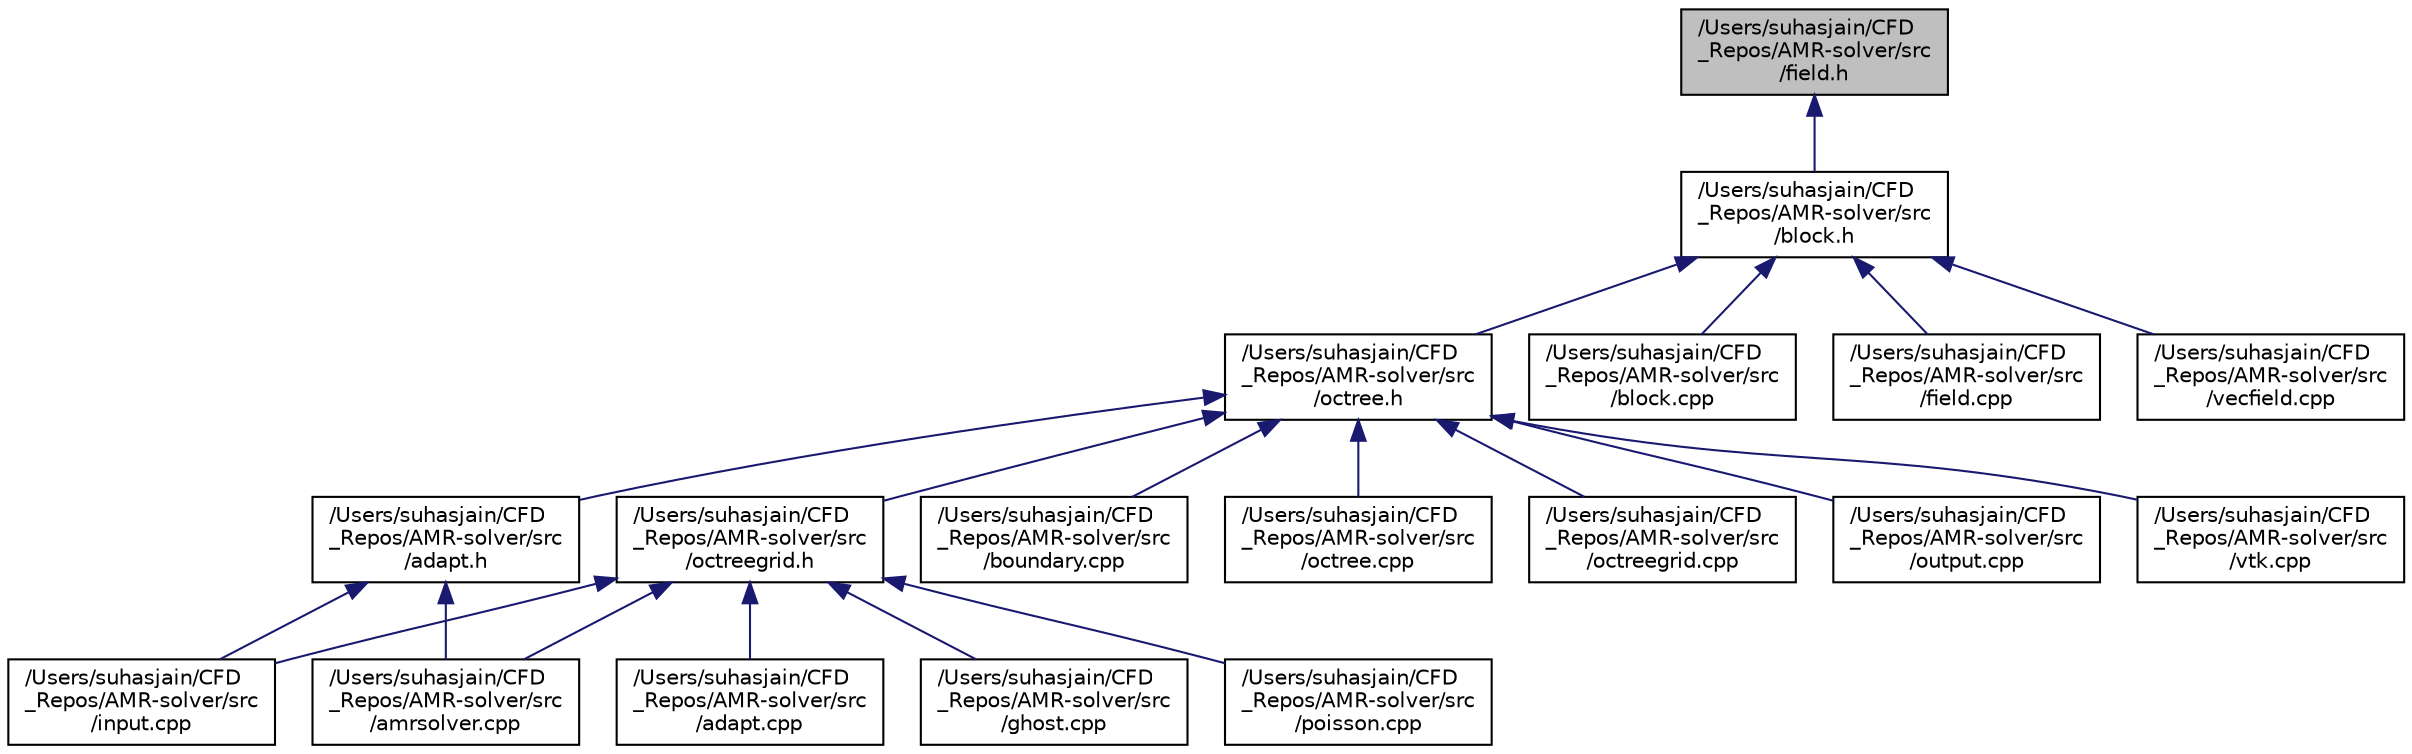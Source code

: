 digraph "/Users/suhasjain/CFD_Repos/AMR-solver/src/field.h"
{
 // INTERACTIVE_SVG=YES
  edge [fontname="Helvetica",fontsize="10",labelfontname="Helvetica",labelfontsize="10"];
  node [fontname="Helvetica",fontsize="10",shape=record];
  Node1 [label="/Users/suhasjain/CFD\l_Repos/AMR-solver/src\l/field.h",height=0.2,width=0.4,color="black", fillcolor="grey75", style="filled", fontcolor="black"];
  Node1 -> Node2 [dir="back",color="midnightblue",fontsize="10",style="solid",fontname="Helvetica"];
  Node2 [label="/Users/suhasjain/CFD\l_Repos/AMR-solver/src\l/block.h",height=0.2,width=0.4,color="black", fillcolor="white", style="filled",URL="$block_8h.html"];
  Node2 -> Node3 [dir="back",color="midnightblue",fontsize="10",style="solid",fontname="Helvetica"];
  Node3 [label="/Users/suhasjain/CFD\l_Repos/AMR-solver/src\l/octree.h",height=0.2,width=0.4,color="black", fillcolor="white", style="filled",URL="$octree_8h.html"];
  Node3 -> Node4 [dir="back",color="midnightblue",fontsize="10",style="solid",fontname="Helvetica"];
  Node4 [label="/Users/suhasjain/CFD\l_Repos/AMR-solver/src\l/octreegrid.h",height=0.2,width=0.4,color="black", fillcolor="white", style="filled",URL="$octreegrid_8h.html"];
  Node4 -> Node5 [dir="back",color="midnightblue",fontsize="10",style="solid",fontname="Helvetica"];
  Node5 [label="/Users/suhasjain/CFD\l_Repos/AMR-solver/src\l/adapt.cpp",height=0.2,width=0.4,color="black", fillcolor="white", style="filled",URL="$adapt_8cpp.html"];
  Node4 -> Node6 [dir="back",color="midnightblue",fontsize="10",style="solid",fontname="Helvetica"];
  Node6 [label="/Users/suhasjain/CFD\l_Repos/AMR-solver/src\l/amrsolver.cpp",height=0.2,width=0.4,color="black", fillcolor="white", style="filled",URL="$amrsolver_8cpp.html"];
  Node4 -> Node7 [dir="back",color="midnightblue",fontsize="10",style="solid",fontname="Helvetica"];
  Node7 [label="/Users/suhasjain/CFD\l_Repos/AMR-solver/src\l/ghost.cpp",height=0.2,width=0.4,color="black", fillcolor="white", style="filled",URL="$ghost_8cpp.html"];
  Node4 -> Node8 [dir="back",color="midnightblue",fontsize="10",style="solid",fontname="Helvetica"];
  Node8 [label="/Users/suhasjain/CFD\l_Repos/AMR-solver/src\l/input.cpp",height=0.2,width=0.4,color="black", fillcolor="white", style="filled",URL="$input_8cpp.html"];
  Node4 -> Node9 [dir="back",color="midnightblue",fontsize="10",style="solid",fontname="Helvetica"];
  Node9 [label="/Users/suhasjain/CFD\l_Repos/AMR-solver/src\l/poisson.cpp",height=0.2,width=0.4,color="black", fillcolor="white", style="filled",URL="$poisson_8cpp.html"];
  Node3 -> Node10 [dir="back",color="midnightblue",fontsize="10",style="solid",fontname="Helvetica"];
  Node10 [label="/Users/suhasjain/CFD\l_Repos/AMR-solver/src\l/adapt.h",height=0.2,width=0.4,color="black", fillcolor="white", style="filled",URL="$adapt_8h.html"];
  Node10 -> Node6 [dir="back",color="midnightblue",fontsize="10",style="solid",fontname="Helvetica"];
  Node10 -> Node8 [dir="back",color="midnightblue",fontsize="10",style="solid",fontname="Helvetica"];
  Node3 -> Node11 [dir="back",color="midnightblue",fontsize="10",style="solid",fontname="Helvetica"];
  Node11 [label="/Users/suhasjain/CFD\l_Repos/AMR-solver/src\l/boundary.cpp",height=0.2,width=0.4,color="black", fillcolor="white", style="filled",URL="$boundary_8cpp.html"];
  Node3 -> Node12 [dir="back",color="midnightblue",fontsize="10",style="solid",fontname="Helvetica"];
  Node12 [label="/Users/suhasjain/CFD\l_Repos/AMR-solver/src\l/octree.cpp",height=0.2,width=0.4,color="black", fillcolor="white", style="filled",URL="$octree_8cpp.html"];
  Node3 -> Node13 [dir="back",color="midnightblue",fontsize="10",style="solid",fontname="Helvetica"];
  Node13 [label="/Users/suhasjain/CFD\l_Repos/AMR-solver/src\l/octreegrid.cpp",height=0.2,width=0.4,color="black", fillcolor="white", style="filled",URL="$octreegrid_8cpp.html"];
  Node3 -> Node14 [dir="back",color="midnightblue",fontsize="10",style="solid",fontname="Helvetica"];
  Node14 [label="/Users/suhasjain/CFD\l_Repos/AMR-solver/src\l/output.cpp",height=0.2,width=0.4,color="black", fillcolor="white", style="filled",URL="$output_8cpp.html"];
  Node3 -> Node15 [dir="back",color="midnightblue",fontsize="10",style="solid",fontname="Helvetica"];
  Node15 [label="/Users/suhasjain/CFD\l_Repos/AMR-solver/src\l/vtk.cpp",height=0.2,width=0.4,color="black", fillcolor="white", style="filled",URL="$vtk_8cpp.html"];
  Node2 -> Node16 [dir="back",color="midnightblue",fontsize="10",style="solid",fontname="Helvetica"];
  Node16 [label="/Users/suhasjain/CFD\l_Repos/AMR-solver/src\l/block.cpp",height=0.2,width=0.4,color="black", fillcolor="white", style="filled",URL="$block_8cpp.html"];
  Node2 -> Node17 [dir="back",color="midnightblue",fontsize="10",style="solid",fontname="Helvetica"];
  Node17 [label="/Users/suhasjain/CFD\l_Repos/AMR-solver/src\l/field.cpp",height=0.2,width=0.4,color="black", fillcolor="white", style="filled",URL="$field_8cpp.html"];
  Node2 -> Node18 [dir="back",color="midnightblue",fontsize="10",style="solid",fontname="Helvetica"];
  Node18 [label="/Users/suhasjain/CFD\l_Repos/AMR-solver/src\l/vecfield.cpp",height=0.2,width=0.4,color="black", fillcolor="white", style="filled",URL="$vecfield_8cpp.html"];
}
